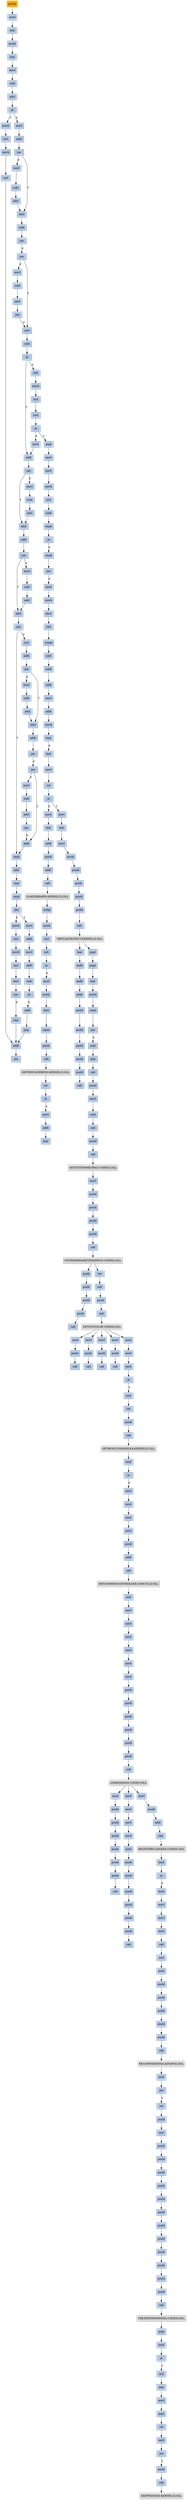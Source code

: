 strict digraph G {
	graph [bgcolor=transparent,
		name=G
	];
	node [color=lightsteelblue,
		fillcolor=lightsteelblue,
		shape=rectangle,
		style=filled
	];
	a0x00416be0pusha_	[color=lightgrey,
		fillcolor=orange,
		label=pusha];
	a0x00416be1movl_0x410000UINT32_esi	[label=movl];
	a0x00416be0pusha_ -> a0x00416be1movl_0x410000UINT32_esi	[color="#000000"];
	a0x00416be6leal__61440esi__edi	[label=leal];
	a0x00416be1movl_0x410000UINT32_esi -> a0x00416be6leal__61440esi__edi	[color="#000000"];
	a0x00416becpushl_edi	[label=pushl];
	a0x00416be6leal__61440esi__edi -> a0x00416becpushl_edi	[color="#000000"];
	a0x00416bedjmp_0x00416bfa	[label=jmp];
	a0x00416becpushl_edi -> a0x00416bedjmp_0x00416bfa	[color="#000000"];
	a0x00416bfamovl_esi__ebx	[label=movl];
	a0x00416bedjmp_0x00416bfa -> a0x00416bfamovl_esi__ebx	[color="#000000"];
	a0x00416bfcsubl_0xfffffffcUINT8_esi	[label=subl];
	a0x00416bfamovl_esi__ebx -> a0x00416bfcsubl_0xfffffffcUINT8_esi	[color="#000000"];
	a0x00416bffadcl_ebx_ebx	[label=adcl];
	a0x00416bfcsubl_0xfffffffcUINT8_esi -> a0x00416bffadcl_ebx_ebx	[color="#000000"];
	a0x00416c01jb_0x00416bf0	[label=jb];
	a0x00416bffadcl_ebx_ebx -> a0x00416c01jb_0x00416bf0	[color="#000000"];
	a0x00416bf0movb_esi__al	[label=movb];
	a0x00416c01jb_0x00416bf0 -> a0x00416bf0movb_esi__al	[color="#000000",
		label=T];
	a0x00416c03movl_0x1UINT32_eax	[label=movl];
	a0x00416c01jb_0x00416bf0 -> a0x00416c03movl_0x1UINT32_eax	[color="#000000",
		label=F];
	a0x00416bf2incl_esi	[label=incl];
	a0x00416bf0movb_esi__al -> a0x00416bf2incl_esi	[color="#000000"];
	a0x00416bf3movb_al_edi_	[label=movb];
	a0x00416bf2incl_esi -> a0x00416bf3movb_al_edi_	[color="#000000"];
	a0x00416bf5incl_edi	[label=incl];
	a0x00416bf3movb_al_edi_ -> a0x00416bf5incl_edi	[color="#000000"];
	a0x00416bf6addl_ebx_ebx	[label=addl];
	a0x00416bf5incl_edi -> a0x00416bf6addl_ebx_ebx	[color="#000000"];
	a0x00416bf8jne_0x00416c01	[label=jne];
	a0x00416bf6addl_ebx_ebx -> a0x00416bf8jne_0x00416c01	[color="#000000"];
	a0x00416c08addl_ebx_ebx	[label=addl];
	a0x00416c03movl_0x1UINT32_eax -> a0x00416c08addl_ebx_ebx	[color="#000000"];
	a0x00416c0ajne_0x00416c13	[label=jne];
	a0x00416c08addl_ebx_ebx -> a0x00416c0ajne_0x00416c13	[color="#000000"];
	a0x00416c13adcl_eax_eax	[label=adcl];
	a0x00416c0ajne_0x00416c13 -> a0x00416c13adcl_eax_eax	[color="#000000",
		label=T];
	a0x00416c0cmovl_esi__ebx	[label=movl];
	a0x00416c0ajne_0x00416c13 -> a0x00416c0cmovl_esi__ebx	[color="#000000",
		label=F];
	a0x00416c15addl_ebx_ebx	[label=addl];
	a0x00416c13adcl_eax_eax -> a0x00416c15addl_ebx_ebx	[color="#000000"];
	a0x00416c17jae_0x00416c08	[label=jae];
	a0x00416c15addl_ebx_ebx -> a0x00416c17jae_0x00416c08	[color="#000000"];
	a0x00416c19jne_0x00416c24	[label=jne];
	a0x00416c17jae_0x00416c08 -> a0x00416c19jne_0x00416c24	[color="#000000",
		label=F];
	a0x00416c24xorl_ecx_ecx	[label=xorl];
	a0x00416c19jne_0x00416c24 -> a0x00416c24xorl_ecx_ecx	[color="#000000",
		label=T];
	a0x00416c1bmovl_esi__ebx	[label=movl];
	a0x00416c19jne_0x00416c24 -> a0x00416c1bmovl_esi__ebx	[color="#000000",
		label=F];
	a0x00416c26subl_0x3UINT8_eax	[label=subl];
	a0x00416c24xorl_ecx_ecx -> a0x00416c26subl_0x3UINT8_eax	[color="#000000"];
	a0x00416c29jb_0x00416c38	[label=jb];
	a0x00416c26subl_0x3UINT8_eax -> a0x00416c29jb_0x00416c38	[color="#000000"];
	a0x00416c2bshll_0x8UINT8_eax	[label=shll];
	a0x00416c29jb_0x00416c38 -> a0x00416c2bshll_0x8UINT8_eax	[color="#000000",
		label=F];
	a0x00416c38addl_ebx_ebx	[label=addl];
	a0x00416c29jb_0x00416c38 -> a0x00416c38addl_ebx_ebx	[color="#000000",
		label=T];
	a0x00416c2emovb_esi__al	[label=movb];
	a0x00416c2bshll_0x8UINT8_eax -> a0x00416c2emovb_esi__al	[color="#000000"];
	a0x00416c30incl_esi	[label=incl];
	a0x00416c2emovb_esi__al -> a0x00416c30incl_esi	[color="#000000"];
	a0x00416c31xorl_0xffffffffUINT8_eax	[label=xorl];
	a0x00416c30incl_esi -> a0x00416c31xorl_0xffffffffUINT8_eax	[color="#000000"];
	a0x00416c34je_0x00416caa	[label=je];
	a0x00416c31xorl_0xffffffffUINT8_eax -> a0x00416c34je_0x00416caa	[color="#000000"];
	a0x00416c36movl_eax_ebp	[label=movl];
	a0x00416c34je_0x00416caa -> a0x00416c36movl_eax_ebp	[color="#000000",
		label=F];
	a0x00416caapopl_esi	[label=popl];
	a0x00416c34je_0x00416caa -> a0x00416caapopl_esi	[color="#000000",
		label=T];
	a0x00416c36movl_eax_ebp -> a0x00416c38addl_ebx_ebx	[color="#000000"];
	a0x00416c3ajne_0x00416c43	[label=jne];
	a0x00416c38addl_ebx_ebx -> a0x00416c3ajne_0x00416c43	[color="#000000"];
	a0x00416c43adcl_ecx_ecx	[label=adcl];
	a0x00416c3ajne_0x00416c43 -> a0x00416c43adcl_ecx_ecx	[color="#000000",
		label=T];
	a0x00416c3cmovl_esi__ebx	[label=movl];
	a0x00416c3ajne_0x00416c43 -> a0x00416c3cmovl_esi__ebx	[color="#000000",
		label=F];
	a0x00416c45addl_ebx_ebx	[label=addl];
	a0x00416c43adcl_ecx_ecx -> a0x00416c45addl_ebx_ebx	[color="#000000"];
	a0x00416c47jne_0x00416c50	[label=jne];
	a0x00416c45addl_ebx_ebx -> a0x00416c47jne_0x00416c50	[color="#000000"];
	a0x00416c50adcl_ecx_ecx	[label=adcl];
	a0x00416c47jne_0x00416c50 -> a0x00416c50adcl_ecx_ecx	[color="#000000",
		label=T];
	a0x00416c49movl_esi__ebx	[label=movl];
	a0x00416c47jne_0x00416c50 -> a0x00416c49movl_esi__ebx	[color="#000000",
		label=F];
	a0x00416c52jne_0x00416c74	[label=jne];
	a0x00416c50adcl_ecx_ecx -> a0x00416c52jne_0x00416c74	[color="#000000"];
	a0x00416c74cmpl_0xfffff300UINT32_ebp	[label=cmpl];
	a0x00416c52jne_0x00416c74 -> a0x00416c74cmpl_0xfffff300UINT32_ebp	[color="#000000",
		label=T];
	a0x00416c54incl_ecx	[label=incl];
	a0x00416c52jne_0x00416c74 -> a0x00416c54incl_ecx	[color="#000000",
		label=F];
	a0x00416c7aadcl_0x1UINT8_ecx	[label=adcl];
	a0x00416c74cmpl_0xfffff300UINT32_ebp -> a0x00416c7aadcl_0x1UINT8_ecx	[color="#000000"];
	a0x00416c7dleal_ediebp__edx	[label=leal];
	a0x00416c7aadcl_0x1UINT8_ecx -> a0x00416c7dleal_ediebp__edx	[color="#000000"];
	a0x00416c80cmpl_0xfffffffcUINT8_ebp	[label=cmpl];
	a0x00416c7dleal_ediebp__edx -> a0x00416c80cmpl_0xfffffffcUINT8_ebp	[color="#000000"];
	a0x00416c83jbe_0x00416c94	[label=jbe];
	a0x00416c80cmpl_0xfffffffcUINT8_ebp -> a0x00416c83jbe_0x00416c94	[color="#000000"];
	a0x00416c94movl_edx__eax	[label=movl];
	a0x00416c83jbe_0x00416c94 -> a0x00416c94movl_edx__eax	[color="#000000",
		label=T];
	a0x00416c85movb_edx__al	[label=movb];
	a0x00416c83jbe_0x00416c94 -> a0x00416c85movb_edx__al	[color="#000000",
		label=F];
	a0x00416c96addl_0x4UINT8_edx	[label=addl];
	a0x00416c94movl_edx__eax -> a0x00416c96addl_0x4UINT8_edx	[color="#000000"];
	a0x00416c99movl_eax_edi_	[label=movl];
	a0x00416c96addl_0x4UINT8_edx -> a0x00416c99movl_eax_edi_	[color="#000000"];
	a0x00416c9baddl_0x4UINT8_edi	[label=addl];
	a0x00416c99movl_eax_edi_ -> a0x00416c9baddl_0x4UINT8_edi	[color="#000000"];
	a0x00416c9esubl_0x4UINT8_ecx	[label=subl];
	a0x00416c9baddl_0x4UINT8_edi -> a0x00416c9esubl_0x4UINT8_ecx	[color="#000000"];
	a0x00416ca1ja_0x00416c94	[label=ja];
	a0x00416c9esubl_0x4UINT8_ecx -> a0x00416ca1ja_0x00416c94	[color="#000000"];
	a0x00416ca3addl_ecx_edi	[label=addl];
	a0x00416ca1ja_0x00416c94 -> a0x00416ca3addl_ecx_edi	[color="#000000",
		label=F];
	a0x00416ca5jmp_0x00416bf6	[label=jmp];
	a0x00416ca3addl_ecx_edi -> a0x00416ca5jmp_0x00416bf6	[color="#000000"];
	a0x00416ca5jmp_0x00416bf6 -> a0x00416bf6addl_ebx_ebx	[color="#000000"];
	a0x00416c4bsubl_0xfffffffcUINT8_esi	[label=subl];
	a0x00416c49movl_esi__ebx -> a0x00416c4bsubl_0xfffffffcUINT8_esi	[color="#000000"];
	a0x00416c4eadcl_ebx_ebx	[label=adcl];
	a0x00416c4bsubl_0xfffffffcUINT8_esi -> a0x00416c4eadcl_ebx_ebx	[color="#000000"];
	a0x00416c4eadcl_ebx_ebx -> a0x00416c50adcl_ecx_ecx	[color="#000000"];
	a0x00416c0esubl_0xfffffffcUINT8_esi	[label=subl];
	a0x00416c0cmovl_esi__ebx -> a0x00416c0esubl_0xfffffffcUINT8_esi	[color="#000000"];
	a0x00416c11adcl_ebx_ebx	[label=adcl];
	a0x00416c0esubl_0xfffffffcUINT8_esi -> a0x00416c11adcl_ebx_ebx	[color="#000000"];
	a0x00416c11adcl_ebx_ebx -> a0x00416c13adcl_eax_eax	[color="#000000"];
	a0x00416c87incl_edx	[label=incl];
	a0x00416c85movb_edx__al -> a0x00416c87incl_edx	[color="#000000"];
	a0x00416c88movb_al_edi_	[label=movb];
	a0x00416c87incl_edx -> a0x00416c88movb_al_edi_	[color="#000000"];
	a0x00416c8aincl_edi	[label=incl];
	a0x00416c88movb_al_edi_ -> a0x00416c8aincl_edi	[color="#000000"];
	a0x00416c8bdecl_ecx	[label=decl];
	a0x00416c8aincl_edi -> a0x00416c8bdecl_ecx	[color="#000000"];
	a0x00416c8cjne_0x00416c85	[label=jne];
	a0x00416c8bdecl_ecx -> a0x00416c8cjne_0x00416c85	[color="#000000"];
	a0x00416c8ejmp_0x00416bf6	[label=jmp];
	a0x00416c8cjne_0x00416c85 -> a0x00416c8ejmp_0x00416bf6	[color="#000000",
		label=F];
	a0x00416c8ejmp_0x00416bf6 -> a0x00416bf6addl_ebx_ebx	[color="#000000"];
	a0x00416c3esubl_0xfffffffcUINT8_esi	[label=subl];
	a0x00416c3cmovl_esi__ebx -> a0x00416c3esubl_0xfffffffcUINT8_esi	[color="#000000"];
	a0x00416c41adcl_ebx_ebx	[label=adcl];
	a0x00416c3esubl_0xfffffffcUINT8_esi -> a0x00416c41adcl_ebx_ebx	[color="#000000"];
	a0x00416c41adcl_ebx_ebx -> a0x00416c43adcl_ecx_ecx	[color="#000000"];
	a0x00416c55addl_ebx_ebx	[label=addl];
	a0x00416c54incl_ecx -> a0x00416c55addl_ebx_ebx	[color="#000000"];
	a0x00416c57jne_0x00416c60	[label=jne];
	a0x00416c55addl_ebx_ebx -> a0x00416c57jne_0x00416c60	[color="#000000"];
	a0x00416c60adcl_ecx_ecx	[label=adcl];
	a0x00416c57jne_0x00416c60 -> a0x00416c60adcl_ecx_ecx	[color="#000000",
		label=T];
	a0x00416c59movl_esi__ebx	[label=movl];
	a0x00416c57jne_0x00416c60 -> a0x00416c59movl_esi__ebx	[color="#000000",
		label=F];
	a0x00416c62addl_ebx_ebx	[label=addl];
	a0x00416c60adcl_ecx_ecx -> a0x00416c62addl_ebx_ebx	[color="#000000"];
	a0x00416c64jae_0x00416c55	[label=jae];
	a0x00416c62addl_ebx_ebx -> a0x00416c64jae_0x00416c55	[color="#000000"];
	a0x00416c66jne_0x00416c71	[label=jne];
	a0x00416c64jae_0x00416c55 -> a0x00416c66jne_0x00416c71	[color="#000000",
		label=F];
	a0x00416c71addl_0x2UINT8_ecx	[label=addl];
	a0x00416c66jne_0x00416c71 -> a0x00416c71addl_0x2UINT8_ecx	[color="#000000",
		label=T];
	a0x00416c68movl_esi__ebx	[label=movl];
	a0x00416c66jne_0x00416c71 -> a0x00416c68movl_esi__ebx	[color="#000000",
		label=F];
	a0x00416c71addl_0x2UINT8_ecx -> a0x00416c74cmpl_0xfffff300UINT32_ebp	[color="#000000"];
	a0x00416c6asubl_0xfffffffcUINT8_esi	[label=subl];
	a0x00416c68movl_esi__ebx -> a0x00416c6asubl_0xfffffffcUINT8_esi	[color="#000000"];
	a0x00416c6dadcl_ebx_ebx	[label=adcl];
	a0x00416c6asubl_0xfffffffcUINT8_esi -> a0x00416c6dadcl_ebx_ebx	[color="#000000"];
	a0x00416c6fjae_0x00416c55	[label=jae];
	a0x00416c6dadcl_ebx_ebx -> a0x00416c6fjae_0x00416c55	[color="#000000"];
	a0x00416c6fjae_0x00416c55 -> a0x00416c71addl_0x2UINT8_ecx	[color="#000000",
		label=F];
	a0x00416c5bsubl_0xfffffffcUINT8_esi	[label=subl];
	a0x00416c59movl_esi__ebx -> a0x00416c5bsubl_0xfffffffcUINT8_esi	[color="#000000"];
	a0x00416c5eadcl_ebx_ebx	[label=adcl];
	a0x00416c5bsubl_0xfffffffcUINT8_esi -> a0x00416c5eadcl_ebx_ebx	[color="#000000"];
	a0x00416c5eadcl_ebx_ebx -> a0x00416c60adcl_ecx_ecx	[color="#000000"];
	a0x00416c1dsubl_0xfffffffcUINT8_esi	[label=subl];
	a0x00416c1bmovl_esi__ebx -> a0x00416c1dsubl_0xfffffffcUINT8_esi	[color="#000000"];
	a0x00416c20adcl_ebx_ebx	[label=adcl];
	a0x00416c1dsubl_0xfffffffcUINT8_esi -> a0x00416c20adcl_ebx_ebx	[color="#000000"];
	a0x00416c22jae_0x00416c08	[label=jae];
	a0x00416c20adcl_ebx_ebx -> a0x00416c22jae_0x00416c08	[color="#000000"];
	a0x00416c22jae_0x00416c08 -> a0x00416c24xorl_ecx_ecx	[color="#000000",
		label=F];
	a0x00416cabmovl_esi_edi	[label=movl];
	a0x00416caapopl_esi -> a0x00416cabmovl_esi_edi	[color="#000000"];
	a0x00416cadmovl_0x1f8UINT32_ecx	[label=movl];
	a0x00416cabmovl_esi_edi -> a0x00416cadmovl_0x1f8UINT32_ecx	[color="#000000"];
	a0x00416cb2movb_edi__al	[label=movb];
	a0x00416cadmovl_0x1f8UINT32_ecx -> a0x00416cb2movb_edi__al	[color="#000000"];
	a0x00416cb4incl_edi	[label=incl];
	a0x00416cb2movb_edi__al -> a0x00416cb4incl_edi	[color="#000000"];
	a0x00416cb5subb_0xffffffe8UINT8_al	[label=subb];
	a0x00416cb4incl_edi -> a0x00416cb5subb_0xffffffe8UINT8_al	[color="#000000"];
	a0x00416cb7cmpb_0x1UINT8_al	[label=cmpb];
	a0x00416cb5subb_0xffffffe8UINT8_al -> a0x00416cb7cmpb_0x1UINT8_al	[color="#000000"];
	a0x00416cb9ja_0x00416cb2	[label=ja];
	a0x00416cb7cmpb_0x1UINT8_al -> a0x00416cb9ja_0x00416cb2	[color="#000000"];
	a0x00416cbbcmpb_0x7UINT8_edi_	[label=cmpb];
	a0x00416cb9ja_0x00416cb2 -> a0x00416cbbcmpb_0x7UINT8_edi_	[color="#000000",
		label=F];
	a0x00416cbejne_0x00416cb2	[label=jne];
	a0x00416cbbcmpb_0x7UINT8_edi_ -> a0x00416cbejne_0x00416cb2	[color="#000000"];
	a0x00416cc0movl_edi__eax	[label=movl];
	a0x00416cbejne_0x00416cb2 -> a0x00416cc0movl_edi__eax	[color="#000000",
		label=F];
	a0x00416cc2movb_0x4edi__bl	[label=movb];
	a0x00416cc0movl_edi__eax -> a0x00416cc2movb_0x4edi__bl	[color="#000000"];
	a0x00416cc5shrw_0x8UINT8_ax	[label=shrw];
	a0x00416cc2movb_0x4edi__bl -> a0x00416cc5shrw_0x8UINT8_ax	[color="#000000"];
	a0x00416cc9roll_0x10UINT8_eax	[label=roll];
	a0x00416cc5shrw_0x8UINT8_ax -> a0x00416cc9roll_0x10UINT8_eax	[color="#000000"];
	a0x00416cccxchgb_al_ah	[label=xchgb];
	a0x00416cc9roll_0x10UINT8_eax -> a0x00416cccxchgb_al_ah	[color="#000000"];
	a0x00416ccesubl_edi_eax	[label=subl];
	a0x00416cccxchgb_al_ah -> a0x00416ccesubl_edi_eax	[color="#000000"];
	a0x00416cd0subb_0xffffffe8UINT8_bl	[label=subb];
	a0x00416ccesubl_edi_eax -> a0x00416cd0subb_0xffffffe8UINT8_bl	[color="#000000"];
	a0x00416cd3addl_esi_eax	[label=addl];
	a0x00416cd0subb_0xffffffe8UINT8_bl -> a0x00416cd3addl_esi_eax	[color="#000000"];
	a0x00416cd5movl_eax_edi_	[label=movl];
	a0x00416cd3addl_esi_eax -> a0x00416cd5movl_eax_edi_	[color="#000000"];
	a0x00416cd7addl_0x5UINT8_edi	[label=addl];
	a0x00416cd5movl_eax_edi_ -> a0x00416cd7addl_0x5UINT8_edi	[color="#000000"];
	a0x00416cdamovb_bl_al	[label=movb];
	a0x00416cd7addl_0x5UINT8_edi -> a0x00416cdamovb_bl_al	[color="#000000"];
	a0x00416cdcloop_0x00416cb7	[label=loop];
	a0x00416cdamovb_bl_al -> a0x00416cdcloop_0x00416cb7	[color="#000000"];
	a0x00416cdeleal_0x14000esi__edi	[label=leal];
	a0x00416cdcloop_0x00416cb7 -> a0x00416cdeleal_0x14000esi__edi	[color="#000000",
		label=F];
	a0x00416ce4movl_edi__eax	[label=movl];
	a0x00416cdeleal_0x14000esi__edi -> a0x00416ce4movl_edi__eax	[color="#000000"];
	a0x00416ce6orl_eax_eax	[label=orl];
	a0x00416ce4movl_edi__eax -> a0x00416ce6orl_eax_eax	[color="#000000"];
	a0x00416ce8je_0x00416d26	[label=je];
	a0x00416ce6orl_eax_eax -> a0x00416ce8je_0x00416d26	[color="#000000"];
	a0x00416ceamovl_0x4edi__ebx	[label=movl];
	a0x00416ce8je_0x00416d26 -> a0x00416ceamovl_0x4edi__ebx	[color="#000000",
		label=F];
	a0x00416d26movl_0x174a4esi__ebp	[label=movl];
	a0x00416ce8je_0x00416d26 -> a0x00416d26movl_0x174a4esi__ebp	[color="#000000",
		label=T];
	a0x00416cedleal_0x173d8eaxesi__eax	[label=leal];
	a0x00416ceamovl_0x4edi__ebx -> a0x00416cedleal_0x173d8eaxesi__eax	[color="#000000"];
	a0x00416cf4addl_esi_ebx	[label=addl];
	a0x00416cedleal_0x173d8eaxesi__eax -> a0x00416cf4addl_esi_ebx	[color="#000000"];
	a0x00416cf6pushl_eax	[label=pushl];
	a0x00416cf4addl_esi_ebx -> a0x00416cf6pushl_eax	[color="#000000"];
	a0x00416cf7addl_0x8UINT8_edi	[label=addl];
	a0x00416cf6pushl_eax -> a0x00416cf7addl_0x8UINT8_edi	[color="#000000"];
	a0x00416cfacall_0x17498esi_	[label=call];
	a0x00416cf7addl_0x8UINT8_edi -> a0x00416cfacall_0x17498esi_	[color="#000000"];
	LOADLIBRARYA_KERNEL32_DLL	[color=lightgrey,
		fillcolor=lightgrey,
		label="LOADLIBRARYA-KERNEL32-DLL"];
	a0x00416cfacall_0x17498esi_ -> LOADLIBRARYA_KERNEL32_DLL	[color="#000000"];
	a0x00416d00xchgl_eax_ebp	[label=xchgl];
	LOADLIBRARYA_KERNEL32_DLL -> a0x00416d00xchgl_eax_ebp	[color="#000000"];
	a0x00416d01movb_edi__al	[label=movb];
	a0x00416d00xchgl_eax_ebp -> a0x00416d01movb_edi__al	[color="#000000"];
	a0x00416d03incl_edi	[label=incl];
	a0x00416d01movb_edi__al -> a0x00416d03incl_edi	[color="#000000"];
	a0x00416d04orb_al_al	[label=orb];
	a0x00416d03incl_edi -> a0x00416d04orb_al_al	[color="#000000"];
	a0x00416d06je_0x00416ce4	[label=je];
	a0x00416d04orb_al_al -> a0x00416d06je_0x00416ce4	[color="#000000"];
	a0x00416d08movl_edi_ecx	[label=movl];
	a0x00416d06je_0x00416ce4 -> a0x00416d08movl_edi_ecx	[color="#000000",
		label=F];
	a0x00416d0apushl_edi	[label=pushl];
	a0x00416d08movl_edi_ecx -> a0x00416d0apushl_edi	[color="#000000"];
	a0x00416d0bdecl_eax	[label=decl];
	a0x00416d0apushl_edi -> a0x00416d0bdecl_eax	[color="#000000"];
	a0x00416d0crepnz_scasb_es_edi__al	[label=repnz];
	a0x00416d0bdecl_eax -> a0x00416d0crepnz_scasb_es_edi__al	[color="#000000"];
	a0x00416d0epushl_ebp	[label=pushl];
	a0x00416d0crepnz_scasb_es_edi__al -> a0x00416d0epushl_ebp	[color="#000000"];
	a0x00416d0fcall_0x174a0esi_	[label=call];
	a0x00416d0epushl_ebp -> a0x00416d0fcall_0x174a0esi_	[color="#000000"];
	GETPROCADDRESS_KERNEL32_DLL	[color=lightgrey,
		fillcolor=lightgrey,
		label="GETPROCADDRESS-KERNEL32-DLL"];
	a0x00416d0fcall_0x174a0esi_ -> GETPROCADDRESS_KERNEL32_DLL	[color="#000000"];
	a0x00416d15orl_eax_eax	[label=orl];
	GETPROCADDRESS_KERNEL32_DLL -> a0x00416d15orl_eax_eax	[color="#000000"];
	a0x00416d17je_0x00416d20	[label=je];
	a0x00416d15orl_eax_eax -> a0x00416d17je_0x00416d20	[color="#000000"];
	a0x00416d19movl_eax_ebx_	[label=movl];
	a0x00416d17je_0x00416d20 -> a0x00416d19movl_eax_ebx_	[color="#000000",
		label=F];
	a0x00416d1baddl_0x4UINT8_ebx	[label=addl];
	a0x00416d19movl_eax_ebx_ -> a0x00416d1baddl_0x4UINT8_ebx	[color="#000000"];
	a0x00416d1ejmp_0x00416d01	[label=jmp];
	a0x00416d1baddl_0x4UINT8_ebx -> a0x00416d1ejmp_0x00416d01	[color="#000000"];
	a0x00416d2cleal__4096esi__edi	[label=leal];
	a0x00416d26movl_0x174a4esi__ebp -> a0x00416d2cleal__4096esi__edi	[color="#000000"];
	a0x00416d32movl_0x1000UINT32_ebx	[label=movl];
	a0x00416d2cleal__4096esi__edi -> a0x00416d32movl_0x1000UINT32_ebx	[color="#000000"];
	a0x00416d37pushl_eax	[label=pushl];
	a0x00416d32movl_0x1000UINT32_ebx -> a0x00416d37pushl_eax	[color="#000000"];
	a0x00416d38pushl_esp	[label=pushl];
	a0x00416d37pushl_eax -> a0x00416d38pushl_esp	[color="#000000"];
	a0x00416d39pushl_0x4UINT8	[label=pushl];
	a0x00416d38pushl_esp -> a0x00416d39pushl_0x4UINT8	[color="#000000"];
	a0x00416d3bpushl_ebx	[label=pushl];
	a0x00416d39pushl_0x4UINT8 -> a0x00416d3bpushl_ebx	[color="#000000"];
	a0x00416d3cpushl_edi	[label=pushl];
	a0x00416d3bpushl_ebx -> a0x00416d3cpushl_edi	[color="#000000"];
	a0x00416d3dcall_ebp	[label=call];
	a0x00416d3cpushl_edi -> a0x00416d3dcall_ebp	[color="#000000"];
	VIRTUALPROTECT_KERNEL32_DLL	[color=lightgrey,
		fillcolor=lightgrey,
		label="VIRTUALPROTECT-KERNEL32-DLL"];
	a0x00416d3dcall_ebp -> VIRTUALPROTECT_KERNEL32_DLL	[color="#000000"];
	a0x00416d3fleal_0x17fedi__eax	[label=leal];
	VIRTUALPROTECT_KERNEL32_DLL -> a0x00416d3fleal_0x17fedi__eax	[color="#000000"];
	a0x00416d54popl_eax	[label=popl];
	VIRTUALPROTECT_KERNEL32_DLL -> a0x00416d54popl_eax	[color="#000000"];
	a0x00416d45andb_0x7fUINT8_eax_	[label=andb];
	a0x00416d3fleal_0x17fedi__eax -> a0x00416d45andb_0x7fUINT8_eax_	[color="#000000"];
	a0x00416d48andb_0x7fUINT8_0x28eax_	[label=andb];
	a0x00416d45andb_0x7fUINT8_eax_ -> a0x00416d48andb_0x7fUINT8_0x28eax_	[color="#000000"];
	a0x00416d4cpopl_eax	[label=popl];
	a0x00416d48andb_0x7fUINT8_0x28eax_ -> a0x00416d4cpopl_eax	[color="#000000"];
	a0x00416d4dpushl_eax	[label=pushl];
	a0x00416d4cpopl_eax -> a0x00416d4dpushl_eax	[color="#000000"];
	a0x00416d4epushl_esp	[label=pushl];
	a0x00416d4dpushl_eax -> a0x00416d4epushl_esp	[color="#000000"];
	a0x00416d4fpushl_eax	[label=pushl];
	a0x00416d4epushl_esp -> a0x00416d4fpushl_eax	[color="#000000"];
	a0x00416d50pushl_ebx	[label=pushl];
	a0x00416d4fpushl_eax -> a0x00416d50pushl_ebx	[color="#000000"];
	a0x00416d51pushl_edi	[label=pushl];
	a0x00416d50pushl_ebx -> a0x00416d51pushl_edi	[color="#000000"];
	a0x00416d52call_ebp	[label=call];
	a0x00416d51pushl_edi -> a0x00416d52call_ebp	[color="#000000"];
	a0x00416d55popa_	[label=popa];
	a0x00416d54popl_eax -> a0x00416d55popa_	[color="#000000"];
	a0x00416d56leal__128esp__eax	[label=leal];
	a0x00416d55popa_ -> a0x00416d56leal__128esp__eax	[color="#000000"];
	a0x00416d5apushl_0x0UINT8	[label=pushl];
	a0x00416d56leal__128esp__eax -> a0x00416d5apushl_0x0UINT8	[color="#000000"];
	a0x00416d5ccmpl_eax_esp	[label=cmpl];
	a0x00416d5apushl_0x0UINT8 -> a0x00416d5ccmpl_eax_esp	[color="#000000"];
	a0x00416d5ejne_0x00416d5a	[label=jne];
	a0x00416d5ccmpl_eax_esp -> a0x00416d5ejne_0x00416d5a	[color="#000000"];
	a0x00416d60subl_0xffffff80UINT8_esp	[label=subl];
	a0x00416d5ejne_0x00416d5a -> a0x00416d60subl_0xffffff80UINT8_esp	[color="#000000",
		label=F];
	a0x00416d63jmp_0x00401000	[label=jmp];
	a0x00416d60subl_0xffffff80UINT8_esp -> a0x00416d63jmp_0x00401000	[color="#000000"];
	a0x00401000call_0x4010dc	[label=call];
	a0x00416d63jmp_0x00401000 -> a0x00401000call_0x4010dc	[color="#000000"];
	a0x004010dcpushl_ebp	[label=pushl];
	a0x00401000call_0x4010dc -> a0x004010dcpushl_ebp	[color="#000000"];
	a0x004010ddmovl_esp_ebp	[label=movl];
	a0x004010dcpushl_ebp -> a0x004010ddmovl_esp_ebp	[color="#000000"];
	a0x004010dfsubl_0x38UINT8_esp	[label=subl];
	a0x004010ddmovl_esp_ebp -> a0x004010dfsubl_0x38UINT8_esp	[color="#000000"];
	a0x004010e2call_0x401490	[label=call];
	a0x004010dfsubl_0x38UINT8_esp -> a0x004010e2call_0x401490	[color="#000000"];
	a0x00401490pushl_0x2UINT8	[label=pushl];
	a0x004010e2call_0x401490 -> a0x00401490pushl_0x2UINT8	[color="#000000"];
	a0x00401492call_0x4143bc	[label=call];
	a0x00401490pushl_0x2UINT8 -> a0x00401492call_0x4143bc	[color="#000000"];
	GETSYSTEMMETRICS_USER32_DLL	[color=lightgrey,
		fillcolor=lightgrey,
		label="GETSYSTEMMETRICS-USER32-DLL"];
	a0x00401492call_0x4143bc -> GETSYSTEMMETRICS_USER32_DLL	[color="#000000"];
	a0x00401498movl_eax_0x40a310	[label=movl];
	GETSYSTEMMETRICS_USER32_DLL -> a0x00401498movl_eax_0x40a310	[color="#000000"];
	a0x0040149dpushl_0x0UINT8	[label=pushl];
	a0x00401498movl_eax_0x40a310 -> a0x0040149dpushl_0x0UINT8	[color="#000000"];
	a0x0040149fpushl_0x40a314UINT32	[label=pushl];
	a0x0040149dpushl_0x0UINT8 -> a0x0040149fpushl_0x40a314UINT32	[color="#000000"];
	a0x004014a4pushl_0x0UINT8	[label=pushl];
	a0x0040149fpushl_0x40a314UINT32 -> a0x004014a4pushl_0x0UINT8	[color="#000000"];
	a0x004014a6pushl_0x26UINT8	[label=pushl];
	a0x004014a4pushl_0x0UINT8 -> a0x004014a6pushl_0x26UINT8	[color="#000000"];
	a0x004014a8call_0x4143c0	[label=call];
	a0x004014a6pushl_0x26UINT8 -> a0x004014a8call_0x4143c0	[color="#000000"];
	SYSTEMPARAMETERSINFOA_USER32_DLL	[color=lightgrey,
		fillcolor=lightgrey,
		label="SYSTEMPARAMETERSINFOA-USER32-DLL"];
	a0x004014a8call_0x4143c0 -> SYSTEMPARAMETERSINFOA_USER32_DLL	[color="#000000"];
	a0x004014aepushl_0x0UINT8	[label=pushl];
	SYSTEMPARAMETERSINFOA_USER32_DLL -> a0x004014aepushl_0x0UINT8	[color="#000000"];
	a0x004014bfret	[label=ret];
	SYSTEMPARAMETERSINFOA_USER32_DLL -> a0x004014bfret	[color="#000000"];
	a0x004014b0pushl_0x40a300UINT32	[label=pushl];
	a0x004014aepushl_0x0UINT8 -> a0x004014b0pushl_0x40a300UINT32	[color="#000000"];
	a0x004014b5pushl_0x0UINT8	[label=pushl];
	a0x004014b0pushl_0x40a300UINT32 -> a0x004014b5pushl_0x0UINT8	[color="#000000"];
	a0x004014b7pushl_0x68UINT8	[label=pushl];
	a0x004014b5pushl_0x0UINT8 -> a0x004014b7pushl_0x68UINT8	[color="#000000"];
	a0x004014b9call_0x4143c0	[label=call];
	a0x004014b7pushl_0x68UINT8 -> a0x004014b9call_0x4143c0	[color="#000000"];
	a0x004010e7call_0x4014c0	[label=call];
	a0x004014bfret -> a0x004010e7call_0x4014c0	[color="#000000"];
	a0x004014c0pushl_0x5UINT8	[label=pushl];
	a0x004010e7call_0x4014c0 -> a0x004014c0pushl_0x5UINT8	[color="#000000"];
	a0x004014c2call_0x4143c4	[label=call];
	a0x004014c0pushl_0x5UINT8 -> a0x004014c2call_0x4143c4	[color="#000000"];
	GETSYSCOLOR_USER32_DLL	[color=lightgrey,
		fillcolor=lightgrey,
		label="GETSYSCOLOR-USER32-DLL"];
	a0x004014c2call_0x4143c4 -> GETSYSCOLOR_USER32_DLL	[color="#000000"];
	a0x004014c8movl_eax_0x40a968	[label=movl];
	GETSYSCOLOR_USER32_DLL -> a0x004014c8movl_eax_0x40a968	[color="#000000"];
	a0x004014d5movl_eax_0x40a96c	[label=movl];
	GETSYSCOLOR_USER32_DLL -> a0x004014d5movl_eax_0x40a96c	[color="#000000"];
	a0x004014e2movl_eax_0x40a970	[label=movl];
	GETSYSCOLOR_USER32_DLL -> a0x004014e2movl_eax_0x40a970	[color="#000000"];
	a0x004014efmovl_eax_0x40a974	[label=movl];
	GETSYSCOLOR_USER32_DLL -> a0x004014efmovl_eax_0x40a974	[color="#000000"];
	a0x004014fcmovl_eax_0x40a978	[label=movl];
	GETSYSCOLOR_USER32_DLL -> a0x004014fcmovl_eax_0x40a978	[color="#000000"];
	a0x004014cdpushl_0x8UINT8	[label=pushl];
	a0x004014c8movl_eax_0x40a968 -> a0x004014cdpushl_0x8UINT8	[color="#000000"];
	a0x004014cfcall_0x4143c4	[label=call];
	a0x004014cdpushl_0x8UINT8 -> a0x004014cfcall_0x4143c4	[color="#000000"];
	a0x004014dapushl_0xdUINT8	[label=pushl];
	a0x004014d5movl_eax_0x40a96c -> a0x004014dapushl_0xdUINT8	[color="#000000"];
	a0x004014dccall_0x4143c4	[label=call];
	a0x004014dapushl_0xdUINT8 -> a0x004014dccall_0x4143c4	[color="#000000"];
	a0x004014e7pushl_0xeUINT8	[label=pushl];
	a0x004014e2movl_eax_0x40a970 -> a0x004014e7pushl_0xeUINT8	[color="#000000"];
	a0x004014e9call_0x4143c4	[label=call];
	a0x004014e7pushl_0xeUINT8 -> a0x004014e9call_0x4143c4	[color="#000000"];
	a0x004014f4pushl_0x11UINT8	[label=pushl];
	a0x004014efmovl_eax_0x40a974 -> a0x004014f4pushl_0x11UINT8	[color="#000000"];
	a0x004014f6call_0x4143c4	[label=call];
	a0x004014f4pushl_0x11UINT8 -> a0x004014f6call_0x4143c4	[color="#000000"];
	a0x00401501movl_0x40a2f8_eax	[label=movl];
	a0x004014fcmovl_eax_0x40a978 -> a0x00401501movl_0x40a2f8_eax	[color="#000000"];
	a0x00401506testl_eax_eax	[label=testl];
	a0x00401501movl_0x40a2f8_eax -> a0x00401506testl_eax_eax	[color="#000000"];
	a0x00401508je_0x401517	[label=je];
	a0x00401506testl_eax_eax -> a0x00401508je_0x401517	[color="#000000"];
	a0x00401517xorl_eax_eax	[label=xorl];
	a0x00401508je_0x401517 -> a0x00401517xorl_eax_eax	[color="#000000",
		label=T];
	a0x00401519ret	[label=ret];
	a0x00401517xorl_eax_eax -> a0x00401519ret	[color="#000000"];
	a0x004010ecpushl_0x0UINT8	[label=pushl];
	a0x00401519ret -> a0x004010ecpushl_0x0UINT8	[color="#000000"];
	a0x004010eecall_0x414328	[label=call];
	a0x004010ecpushl_0x0UINT8 -> a0x004010eecall_0x414328	[color="#000000"];
	GETMODULEHANDLEA_KERNEL32_DLL	[color=lightgrey,
		fillcolor=lightgrey,
		label="GETMODULEHANDLEA-KERNEL32-DLL"];
	a0x004010eecall_0x414328 -> GETMODULEHANDLEA_KERNEL32_DLL	[color="#000000"];
	a0x004010f4testl_eax_eax	[label=testl];
	GETMODULEHANDLEA_KERNEL32_DLL -> a0x004010f4testl_eax_eax	[color="#000000"];
	a0x004010f6je_0x40124a	[label=je];
	a0x004010f4testl_eax_eax -> a0x004010f6je_0x40124a	[color="#000000"];
	a0x004010fcmovl_eax_0x40a2e0	[label=movl];
	a0x004010f6je_0x40124a -> a0x004010fcmovl_eax_0x40a2e0	[color="#000000",
		label=F];
	a0x00401101movl_eax_ebx	[label=movl];
	a0x004010fcmovl_eax_0x40a2e0 -> a0x00401101movl_eax_ebx	[color="#000000"];
	a0x00401103movl_0x8UINT32__8ebp_	[label=movl];
	a0x00401101movl_eax_ebx -> a0x00401103movl_0x8UINT32__8ebp_	[color="#000000"];
	a0x0040110amovl_0x6UINT32__4ebp_	[label=movl];
	a0x00401103movl_0x8UINT32__8ebp_ -> a0x0040110amovl_0x6UINT32__4ebp_	[color="#000000"];
	a0x00401111pushl_ebp	[label=pushl];
	a0x0040110amovl_0x6UINT32__4ebp_ -> a0x00401111pushl_ebp	[color="#000000"];
	a0x00401112addl_0xfffffff8UINT8_esp_	[label=addl];
	a0x00401111pushl_ebp -> a0x00401112addl_0xfffffff8UINT8_esp_	[color="#000000"];
	a0x00401116call_0x4144a0	[label=call];
	a0x00401112addl_0xfffffff8UINT8_esp_ -> a0x00401116call_0x4144a0	[color="#000000"];
	INITCOMMONCONTROLSEX_COMCTL32_DLL	[color=lightgrey,
		fillcolor=lightgrey,
		label="INITCOMMONCONTROLSEX-COMCTL32-DLL"];
	a0x00401116call_0x4144a0 -> INITCOMMONCONTROLSEX_COMCTL32_DLL	[color="#000000"];
	a0x0040111cxorl_eax_eax	[label=xorl];
	INITCOMMONCONTROLSEX_COMCTL32_DLL -> a0x0040111cxorl_eax_eax	[color="#000000"];
	a0x0040111emovl_0x30UINT32__56ebp_	[label=movl];
	a0x0040111cxorl_eax_eax -> a0x0040111emovl_0x30UINT32__56ebp_	[color="#000000"];
	a0x00401125movl_eax__52ebp_	[label=movl];
	a0x0040111emovl_0x30UINT32__56ebp_ -> a0x00401125movl_eax__52ebp_	[color="#000000"];
	a0x00401128movl_0x401068UINT32__48ebp_	[label=movl];
	a0x00401125movl_eax__52ebp_ -> a0x00401128movl_0x401068UINT32__48ebp_	[color="#000000"];
	a0x0040112fmovl_eax__44ebp_	[label=movl];
	a0x00401128movl_0x401068UINT32__48ebp_ -> a0x0040112fmovl_eax__44ebp_	[color="#000000"];
	a0x00401132movl_eax__40ebp_	[label=movl];
	a0x0040112fmovl_eax__44ebp_ -> a0x00401132movl_eax__40ebp_	[color="#000000"];
	a0x00401135movl_ebx__36ebp_	[label=movl];
	a0x00401132movl_eax__40ebp_ -> a0x00401135movl_ebx__36ebp_	[color="#000000"];
	a0x00401138pushl_0x0UINT8	[label=pushl];
	a0x00401135movl_ebx__36ebp_ -> a0x00401138pushl_0x0UINT8	[color="#000000"];
	a0x0040113apushl_0x20UINT8	[label=pushl];
	a0x00401138pushl_0x0UINT8 -> a0x0040113apushl_0x20UINT8	[color="#000000"];
	a0x0040113cpushl_0x20UINT8	[label=pushl];
	a0x0040113apushl_0x20UINT8 -> a0x0040113cpushl_0x20UINT8	[color="#000000"];
	a0x0040113epushl_0x1UINT8	[label=pushl];
	a0x0040113cpushl_0x20UINT8 -> a0x0040113epushl_0x1UINT8	[color="#000000"];
	a0x00401140pushl_0x1UINT8	[label=pushl];
	a0x0040113epushl_0x1UINT8 -> a0x00401140pushl_0x1UINT8	[color="#000000"];
	a0x00401142pushl_ebx	[label=pushl];
	a0x00401140pushl_0x1UINT8 -> a0x00401142pushl_ebx	[color="#000000"];
	a0x00401143call_0x414390	[label=call];
	a0x00401142pushl_ebx -> a0x00401143call_0x414390	[color="#000000"];
	LOADIMAGEA_USER32_DLL	[color=lightgrey,
		fillcolor=lightgrey,
		label="LOADIMAGEA-USER32-DLL"];
	a0x00401143call_0x414390 -> LOADIMAGEA_USER32_DLL	[color="#000000"];
	a0x00401149movl_eax__32ebp_	[label=movl];
	LOADIMAGEA_USER32_DLL -> a0x00401149movl_eax__32ebp_	[color="#000000"];
	a0x00401164movl_eax__28ebp_	[label=movl];
	LOADIMAGEA_USER32_DLL -> a0x00401164movl_eax__28ebp_	[color="#000000"];
	a0x00401192movl_eax__12ebp_	[label=movl];
	LOADIMAGEA_USER32_DLL -> a0x00401192movl_eax__12ebp_	[color="#000000"];
	a0x0040114cpushl_0x8040UINT32	[label=pushl];
	a0x00401149movl_eax__32ebp_ -> a0x0040114cpushl_0x8040UINT32	[color="#000000"];
	a0x00401151pushl_0x0UINT8	[label=pushl];
	a0x0040114cpushl_0x8040UINT32 -> a0x00401151pushl_0x0UINT8	[color="#000000"];
	a0x00401153pushl_0x0UINT8	[label=pushl];
	a0x00401151pushl_0x0UINT8 -> a0x00401153pushl_0x0UINT8	[color="#000000"];
	a0x00401155pushl_0x2UINT8	[label=pushl];
	a0x00401153pushl_0x0UINT8 -> a0x00401155pushl_0x2UINT8	[color="#000000"];
	a0x00401157pushl_0x7f84UINT32	[label=pushl];
	a0x00401155pushl_0x2UINT8 -> a0x00401157pushl_0x7f84UINT32	[color="#000000"];
	a0x0040115cpushl_0x0UINT8	[label=pushl];
	a0x00401157pushl_0x7f84UINT32 -> a0x0040115cpushl_0x0UINT8	[color="#000000"];
	a0x0040115ecall_0x414390	[label=call];
	a0x0040115cpushl_0x0UINT8 -> a0x0040115ecall_0x414390	[color="#000000"];
	a0x00401167movl_eax_0x40a2fc	[label=movl];
	a0x00401164movl_eax__28ebp_ -> a0x00401167movl_eax_0x40a2fc	[color="#000000"];
	a0x0040116cmovl_0x0UINT32__24ebp_	[label=movl];
	a0x00401167movl_eax_0x40a2fc -> a0x0040116cmovl_0x0UINT32__24ebp_	[color="#000000"];
	a0x00401173movl_0x1UINT32__20ebp_	[label=movl];
	a0x0040116cmovl_0x0UINT32__24ebp_ -> a0x00401173movl_0x1UINT32__20ebp_	[color="#000000"];
	a0x0040117amovl_0x40c188UINT32__16ebp_	[label=movl];
	a0x00401173movl_0x1UINT32__20ebp_ -> a0x0040117amovl_0x40c188UINT32__16ebp_	[color="#000000"];
	a0x00401181pushl_0x0UINT8	[label=pushl];
	a0x0040117amovl_0x40c188UINT32__16ebp_ -> a0x00401181pushl_0x0UINT8	[color="#000000"];
	a0x00401183pushl_0x10UINT8	[label=pushl];
	a0x00401181pushl_0x0UINT8 -> a0x00401183pushl_0x10UINT8	[color="#000000"];
	a0x00401185pushl_0x10UINT8	[label=pushl];
	a0x00401183pushl_0x10UINT8 -> a0x00401185pushl_0x10UINT8	[color="#000000"];
	a0x00401187pushl_0x1UINT8	[label=pushl];
	a0x00401185pushl_0x10UINT8 -> a0x00401187pushl_0x1UINT8	[color="#000000"];
	a0x00401189pushl_0x1UINT8	[label=pushl];
	a0x00401187pushl_0x1UINT8 -> a0x00401189pushl_0x1UINT8	[color="#000000"];
	a0x0040118bpushl_ebx	[label=pushl];
	a0x00401189pushl_0x1UINT8 -> a0x0040118bpushl_ebx	[color="#000000"];
	a0x0040118ccall_0x414390	[label=call];
	a0x0040118bpushl_ebx -> a0x0040118ccall_0x414390	[color="#000000"];
	a0x00401195pushl_ebp	[label=pushl];
	a0x00401192movl_eax__12ebp_ -> a0x00401195pushl_ebp	[color="#000000"];
	a0x00401196addl_0xffffffc8UINT8_esp_	[label=addl];
	a0x00401195pushl_ebp -> a0x00401196addl_0xffffffc8UINT8_esp_	[color="#000000"];
	a0x0040119acall_0x414394	[label=call];
	a0x00401196addl_0xffffffc8UINT8_esp_ -> a0x0040119acall_0x414394	[color="#000000"];
	REGISTERCLASSEXA_USER32_DLL	[color=lightgrey,
		fillcolor=lightgrey,
		label="REGISTERCLASSEXA-USER32-DLL"];
	a0x0040119acall_0x414394 -> REGISTERCLASSEXA_USER32_DLL	[color="#000000"];
	a0x004011a0testl_eax_eax	[label=testl];
	REGISTERCLASSEXA_USER32_DLL -> a0x004011a0testl_eax_eax	[color="#000000"];
	a0x004011a2je_0x40124a	[label=je];
	a0x004011a0testl_eax_eax -> a0x004011a2je_0x40124a	[color="#000000"];
	a0x004011a8movl_0x6578652eUINT32_eax	[label=movl];
	a0x004011a2je_0x40124a -> a0x004011a8movl_0x6578652eUINT32_eax	[color="#000000",
		label=F];
	a0x004011admovl_0x4UINT32_ecx	[label=movl];
	a0x004011a8movl_0x6578652eUINT32_eax -> a0x004011admovl_0x4UINT32_ecx	[color="#000000"];
	a0x004011b2movl_eax_0x40a7f4	[label=movl];
	a0x004011admovl_0x4UINT32_ecx -> a0x004011b2movl_eax_0x40a7f4	[color="#000000"];
	a0x004011b7movl_ecx_0x40a3d4	[label=movl];
	a0x004011b2movl_eax_0x40a7f4 -> a0x004011b7movl_ecx_0x40a3d4	[color="#000000"];
	a0x004011bdcall_0x40159c	[label=call];
	a0x004011b7movl_ecx_0x40a3d4 -> a0x004011bdcall_0x40159c	[color="#000000"];
	a0x0040159cxorl_ebx_ebx	[label=xorl];
	a0x004011bdcall_0x40159c -> a0x0040159cxorl_ebx_ebx	[color="#000000"];
	a0x0040159emovl_0x40a304UINT32_esi	[label=movl];
	a0x0040159cxorl_ebx_ebx -> a0x0040159emovl_0x40a304UINT32_esi	[color="#000000"];
	a0x004015a3pushl_esi	[label=pushl];
	a0x0040159emovl_0x40a304UINT32_esi -> a0x004015a3pushl_esi	[color="#000000"];
	a0x004015a4pushl_0x20019UINT32	[label=pushl];
	a0x004015a3pushl_esi -> a0x004015a4pushl_0x20019UINT32	[color="#000000"];
	a0x004015a9pushl_ebx	[label=pushl];
	a0x004015a4pushl_0x20019UINT32 -> a0x004015a9pushl_ebx	[color="#000000"];
	a0x004015aapushl_0x40c300UINT32	[label=pushl];
	a0x004015a9pushl_ebx -> a0x004015aapushl_0x40c300UINT32	[color="#000000"];
	a0x004015afpushl_0x80000001UINT32	[label=pushl];
	a0x004015aapushl_0x40c300UINT32 -> a0x004015afpushl_0x80000001UINT32	[color="#000000"];
	a0x004015b4call_0x414304	[label=call];
	a0x004015afpushl_0x80000001UINT32 -> a0x004015b4call_0x414304	[color="#000000"];
	REGOPENKEYEXA_ADVAPI32_DLL	[color=lightgrey,
		fillcolor=lightgrey,
		label="REGOPENKEYEXA-ADVAPI32-DLL"];
	a0x004015b4call_0x414304 -> REGOPENKEYEXA_ADVAPI32_DLL	[color="#000000"];
	a0x004015batestl_eax_eax	[label=testl];
	REGOPENKEYEXA_ADVAPI32_DLL -> a0x004015batestl_eax_eax	[color="#000000"];
	a0x004015bcjne_0x401666	[label=jne];
	a0x004015batestl_eax_eax -> a0x004015bcjne_0x401666	[color="#000000"];
	a0x00401666ret	[label=ret];
	a0x004015bcjne_0x401666 -> a0x00401666ret	[color="#000000",
		label=T];
	a0x004011c2pushl_eax	[label=pushl];
	a0x00401666ret -> a0x004011c2pushl_eax	[color="#000000"];
	a0x004011c3xorl_eax_eax	[label=xorl];
	a0x004011c2pushl_eax -> a0x004011c3xorl_eax_eax	[color="#000000"];
	a0x004011c5pushl_eax	[label=pushl];
	a0x004011c3xorl_eax_eax -> a0x004011c5pushl_eax	[color="#000000"];
	a0x004011c6pushl_ebx	[label=pushl];
	a0x004011c5pushl_eax -> a0x004011c6pushl_ebx	[color="#000000"];
	a0x004011c7pushl_eax	[label=pushl];
	a0x004011c6pushl_ebx -> a0x004011c7pushl_eax	[color="#000000"];
	a0x004011c8pushl_eax	[label=pushl];
	a0x004011c7pushl_eax -> a0x004011c8pushl_eax	[color="#000000"];
	a0x004011c9pushl_eax	[label=pushl];
	a0x004011c8pushl_eax -> a0x004011c9pushl_eax	[color="#000000"];
	a0x004011capushl_eax	[label=pushl];
	a0x004011c9pushl_eax -> a0x004011capushl_eax	[color="#000000"];
	a0x004011cbpushl_eax	[label=pushl];
	a0x004011capushl_eax -> a0x004011cbpushl_eax	[color="#000000"];
	a0x004011ccpushl_eax	[label=pushl];
	a0x004011cbpushl_eax -> a0x004011ccpushl_eax	[color="#000000"];
	a0x004011cdpushl_0xcf0000UINT32	[label=pushl];
	a0x004011ccpushl_eax -> a0x004011cdpushl_0xcf0000UINT32	[color="#000000"];
	a0x004011d2pushl_eax	[label=pushl];
	a0x004011cdpushl_0xcf0000UINT32 -> a0x004011d2pushl_eax	[color="#000000"];
	a0x004011d3pushl_0x40c188UINT32	[label=pushl];
	a0x004011d2pushl_eax -> a0x004011d3pushl_0x40c188UINT32	[color="#000000"];
	a0x004011d8pushl_0x10UINT8	[label=pushl];
	a0x004011d3pushl_0x40c188UINT32 -> a0x004011d8pushl_0x10UINT8	[color="#000000"];
	a0x004011dacall_0x414398	[label=call];
	a0x004011d8pushl_0x10UINT8 -> a0x004011dacall_0x414398	[color="#000000"];
	CREATEWINDOWEXA_USER32_DLL	[color=lightgrey,
		fillcolor=lightgrey,
		label="CREATEWINDOWEXA-USER32-DLL"];
	a0x004011dacall_0x414398 -> CREATEWINDOWEXA_USER32_DLL	[color="#000000"];
	a0x004011e0popl_edx	[label=popl];
	CREATEWINDOWEXA_USER32_DLL -> a0x004011e0popl_edx	[color="#000000"];
	a0x004011e1testl_eax_eax	[label=testl];
	a0x004011e0popl_edx -> a0x004011e1testl_eax_eax	[color="#000000"];
	a0x004011e3je_0x40124a	[label=je];
	a0x004011e1testl_eax_eax -> a0x004011e3je_0x40124a	[color="#000000"];
	a0x0040124aincl_eax	[label=incl];
	a0x004011e3je_0x40124a -> a0x0040124aincl_eax	[color="#000000",
		label=T];
	a0x0040124bjmp_0x401246	[label=jmp];
	a0x0040124aincl_eax -> a0x0040124bjmp_0x401246	[color="#000000"];
	a0x00401246movl_ebp_esp	[label=movl];
	a0x0040124bjmp_0x401246 -> a0x00401246movl_ebp_esp	[color="#000000"];
	a0x00401248popl_ebp	[label=popl];
	a0x00401246movl_ebp_esp -> a0x00401248popl_ebp	[color="#000000"];
	a0x00401249ret	[label=ret];
	a0x00401248popl_ebp -> a0x00401249ret	[color="#000000"];
	a0x00401005testl_eax_eax	[label=testl];
	a0x00401249ret -> a0x00401005testl_eax_eax	[color="#000000"];
	a0x00401007jne_0x40100e	[label=jne];
	a0x00401005testl_eax_eax -> a0x00401007jne_0x40100e	[color="#000000"];
	a0x0040100epushl_eax	[label=pushl];
	a0x00401007jne_0x40100e -> a0x0040100epushl_eax	[color="#000000",
		label=T];
	a0x0040100fcall_0x414324	[label=call];
	a0x0040100epushl_eax -> a0x0040100fcall_0x414324	[color="#000000"];
	EXITPROCESS_KERNEL32_DLL	[color=lightgrey,
		fillcolor=lightgrey,
		label="EXITPROCESS-KERNEL32-DLL"];
	a0x0040100fcall_0x414324 -> EXITPROCESS_KERNEL32_DLL	[color="#000000"];
}
